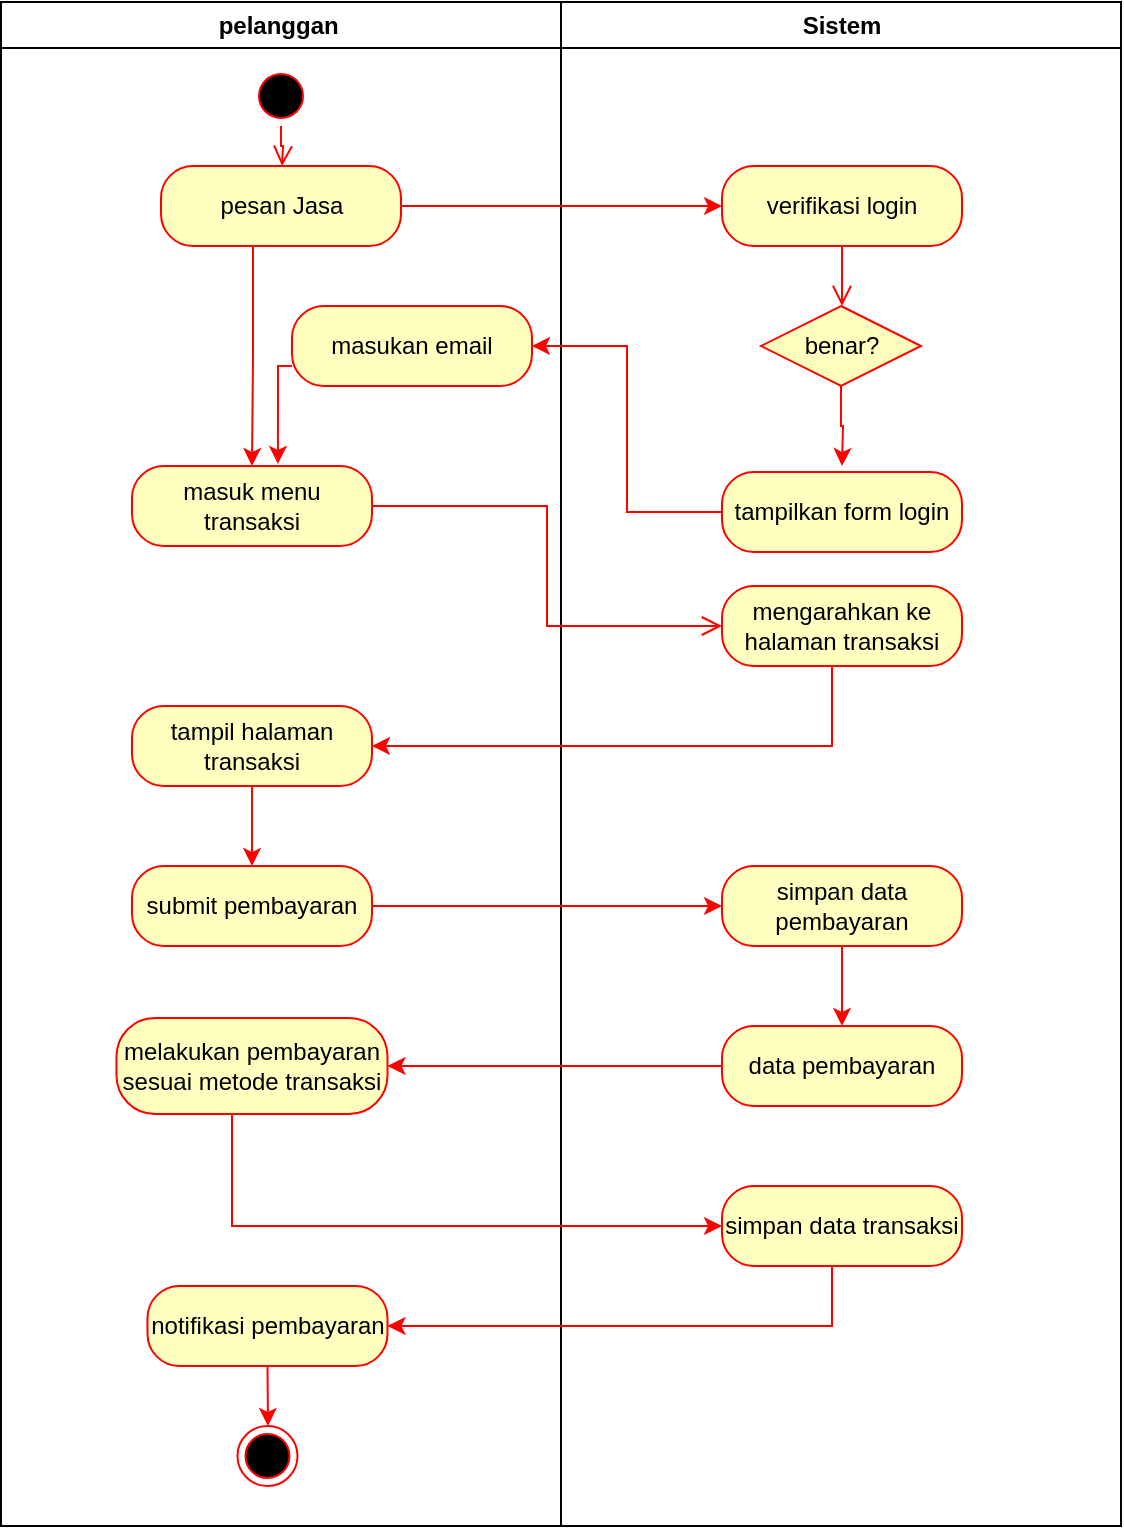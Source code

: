 <mxfile version="20.8.23" type="github">
  <diagram name="Page-1" id="e7e014a7-5840-1c2e-5031-d8a46d1fe8dd">
    <mxGraphModel dx="880" dy="444" grid="1" gridSize="10" guides="1" tooltips="1" connect="1" arrows="1" fold="1" page="1" pageScale="1" pageWidth="1169" pageHeight="826" background="none" math="0" shadow="0">
      <root>
        <mxCell id="0" />
        <mxCell id="1" parent="0" />
        <mxCell id="2" value="pelanggan " style="swimlane;whiteSpace=wrap;startSize=23;" parent="1" vertex="1">
          <mxGeometry x="164.5" y="128" width="280" height="762" as="geometry" />
        </mxCell>
        <mxCell id="B1rb92VfdwMcJJiaZgfH-42" value="" style="ellipse;html=1;shape=startState;fillColor=#000000;strokeColor=#ff0000;" vertex="1" parent="2">
          <mxGeometry x="125" y="32" width="30" height="30" as="geometry" />
        </mxCell>
        <mxCell id="B1rb92VfdwMcJJiaZgfH-43" value="" style="edgeStyle=orthogonalEdgeStyle;html=1;verticalAlign=bottom;endArrow=open;endSize=8;strokeColor=#ff0000;rounded=0;" edge="1" source="B1rb92VfdwMcJJiaZgfH-42" parent="2">
          <mxGeometry relative="1" as="geometry">
            <mxPoint x="140.5" y="82" as="targetPoint" />
          </mxGeometry>
        </mxCell>
        <mxCell id="B1rb92VfdwMcJJiaZgfH-61" style="edgeStyle=orthogonalEdgeStyle;rounded=0;orthogonalLoop=1;jettySize=auto;html=1;exitX=0.5;exitY=1;exitDx=0;exitDy=0;entryX=0.5;entryY=0;entryDx=0;entryDy=0;strokeColor=#FF0000;" edge="1" parent="2" source="B1rb92VfdwMcJJiaZgfH-44" target="B1rb92VfdwMcJJiaZgfH-59">
          <mxGeometry relative="1" as="geometry">
            <Array as="points">
              <mxPoint x="126" y="122" />
              <mxPoint x="126" y="177" />
            </Array>
          </mxGeometry>
        </mxCell>
        <mxCell id="B1rb92VfdwMcJJiaZgfH-44" value="pesan Jasa" style="rounded=1;whiteSpace=wrap;html=1;arcSize=40;fontColor=#000000;fillColor=#ffffc0;strokeColor=#ff0000;" vertex="1" parent="2">
          <mxGeometry x="80" y="82" width="120" height="40" as="geometry" />
        </mxCell>
        <mxCell id="B1rb92VfdwMcJJiaZgfH-62" style="edgeStyle=orthogonalEdgeStyle;rounded=0;orthogonalLoop=1;jettySize=auto;html=1;exitX=0;exitY=0.75;exitDx=0;exitDy=0;entryX=0.608;entryY=-0.025;entryDx=0;entryDy=0;entryPerimeter=0;strokeColor=#FF0000;" edge="1" parent="2" source="B1rb92VfdwMcJJiaZgfH-55" target="B1rb92VfdwMcJJiaZgfH-59">
          <mxGeometry relative="1" as="geometry">
            <Array as="points">
              <mxPoint x="138" y="182" />
            </Array>
          </mxGeometry>
        </mxCell>
        <mxCell id="B1rb92VfdwMcJJiaZgfH-55" value="masukan email" style="rounded=1;whiteSpace=wrap;html=1;arcSize=40;fontColor=#000000;fillColor=#ffffc0;strokeColor=#ff0000;" vertex="1" parent="2">
          <mxGeometry x="145.5" y="152" width="120" height="40" as="geometry" />
        </mxCell>
        <mxCell id="B1rb92VfdwMcJJiaZgfH-59" value="masuk menu transaksi" style="rounded=1;whiteSpace=wrap;html=1;arcSize=40;fontColor=#000000;fillColor=#ffffc0;strokeColor=#ff0000;" vertex="1" parent="2">
          <mxGeometry x="65.5" y="232" width="120" height="40" as="geometry" />
        </mxCell>
        <mxCell id="B1rb92VfdwMcJJiaZgfH-71" style="edgeStyle=elbowEdgeStyle;rounded=0;orthogonalLoop=1;jettySize=auto;html=1;exitX=0.5;exitY=1;exitDx=0;exitDy=0;entryX=0.5;entryY=0;entryDx=0;entryDy=0;strokeColor=#FF0000;" edge="1" parent="2" source="B1rb92VfdwMcJJiaZgfH-64" target="B1rb92VfdwMcJJiaZgfH-69">
          <mxGeometry relative="1" as="geometry" />
        </mxCell>
        <mxCell id="B1rb92VfdwMcJJiaZgfH-64" value="tampil halaman transaksi" style="rounded=1;whiteSpace=wrap;html=1;arcSize=40;fontColor=#000000;fillColor=#ffffc0;strokeColor=#ff0000;" vertex="1" parent="2">
          <mxGeometry x="65.5" y="352" width="120" height="40" as="geometry" />
        </mxCell>
        <mxCell id="B1rb92VfdwMcJJiaZgfH-69" value="submit pembayaran" style="rounded=1;whiteSpace=wrap;html=1;arcSize=40;fontColor=#000000;fillColor=#ffffc0;strokeColor=#ff0000;" vertex="1" parent="2">
          <mxGeometry x="65.5" y="432" width="120" height="40" as="geometry" />
        </mxCell>
        <mxCell id="B1rb92VfdwMcJJiaZgfH-76" value="melakukan pembayaran sesuai metode transaksi" style="rounded=1;whiteSpace=wrap;html=1;arcSize=40;fontColor=#000000;fillColor=#ffffc0;strokeColor=#ff0000;" vertex="1" parent="2">
          <mxGeometry x="57.75" y="508" width="135.5" height="48" as="geometry" />
        </mxCell>
        <mxCell id="B1rb92VfdwMcJJiaZgfH-83" style="edgeStyle=elbowEdgeStyle;rounded=0;orthogonalLoop=1;jettySize=auto;html=1;exitX=0.5;exitY=1;exitDx=0;exitDy=0;entryX=0.5;entryY=0;entryDx=0;entryDy=0;strokeColor=#FF0000;" edge="1" parent="2" source="B1rb92VfdwMcJJiaZgfH-80" target="B1rb92VfdwMcJJiaZgfH-82">
          <mxGeometry relative="1" as="geometry" />
        </mxCell>
        <mxCell id="B1rb92VfdwMcJJiaZgfH-80" value="notifikasi pembayaran" style="rounded=1;whiteSpace=wrap;html=1;arcSize=40;fontColor=#000000;fillColor=#ffffc0;strokeColor=#ff0000;" vertex="1" parent="2">
          <mxGeometry x="73.25" y="642" width="120" height="40" as="geometry" />
        </mxCell>
        <mxCell id="B1rb92VfdwMcJJiaZgfH-82" value="" style="ellipse;html=1;shape=endState;fillColor=#000000;strokeColor=#ff0000;" vertex="1" parent="2">
          <mxGeometry x="118.25" y="712" width="30" height="30" as="geometry" />
        </mxCell>
        <mxCell id="3" value="Sistem" style="swimlane;whiteSpace=wrap" parent="1" vertex="1">
          <mxGeometry x="444.5" y="128" width="280" height="762" as="geometry" />
        </mxCell>
        <mxCell id="B1rb92VfdwMcJJiaZgfH-46" value="verifikasi login" style="rounded=1;whiteSpace=wrap;html=1;arcSize=40;fontColor=#000000;fillColor=#ffffc0;strokeColor=#ff0000;" vertex="1" parent="3">
          <mxGeometry x="80.5" y="82" width="120" height="40" as="geometry" />
        </mxCell>
        <mxCell id="B1rb92VfdwMcJJiaZgfH-47" value="" style="edgeStyle=orthogonalEdgeStyle;html=1;verticalAlign=bottom;endArrow=open;endSize=8;strokeColor=#ff0000;rounded=0;" edge="1" source="B1rb92VfdwMcJJiaZgfH-46" parent="3">
          <mxGeometry relative="1" as="geometry">
            <mxPoint x="140.5" y="152" as="targetPoint" />
          </mxGeometry>
        </mxCell>
        <mxCell id="B1rb92VfdwMcJJiaZgfH-54" style="edgeStyle=orthogonalEdgeStyle;rounded=0;orthogonalLoop=1;jettySize=auto;html=1;exitX=0.5;exitY=1;exitDx=0;exitDy=0;strokeColor=#FF0000;" edge="1" parent="3" source="B1rb92VfdwMcJJiaZgfH-49">
          <mxGeometry relative="1" as="geometry">
            <mxPoint x="140.5" y="232" as="targetPoint" />
          </mxGeometry>
        </mxCell>
        <mxCell id="B1rb92VfdwMcJJiaZgfH-49" value="benar?" style="rhombus;whiteSpace=wrap;html=1;fontColor=#000000;fillColor=#ffffc0;strokeColor=#ff0000;" vertex="1" parent="3">
          <mxGeometry x="100" y="152" width="80" height="40" as="geometry" />
        </mxCell>
        <mxCell id="B1rb92VfdwMcJJiaZgfH-52" value="tampilkan form login" style="rounded=1;whiteSpace=wrap;html=1;arcSize=40;fontColor=#000000;fillColor=#ffffc0;strokeColor=#ff0000;" vertex="1" parent="3">
          <mxGeometry x="80.5" y="235" width="120" height="40" as="geometry" />
        </mxCell>
        <mxCell id="B1rb92VfdwMcJJiaZgfH-63" value="mengarahkan ke halaman transaksi" style="rounded=1;whiteSpace=wrap;html=1;arcSize=40;fontColor=#000000;fillColor=#ffffc0;strokeColor=#ff0000;" vertex="1" parent="3">
          <mxGeometry x="80.5" y="292" width="120" height="40" as="geometry" />
        </mxCell>
        <mxCell id="B1rb92VfdwMcJJiaZgfH-75" style="edgeStyle=elbowEdgeStyle;rounded=0;orthogonalLoop=1;jettySize=auto;html=1;exitX=0.5;exitY=1;exitDx=0;exitDy=0;entryX=0.5;entryY=0;entryDx=0;entryDy=0;strokeColor=#FF0000;" edge="1" parent="3" source="B1rb92VfdwMcJJiaZgfH-72" target="B1rb92VfdwMcJJiaZgfH-74">
          <mxGeometry relative="1" as="geometry" />
        </mxCell>
        <mxCell id="B1rb92VfdwMcJJiaZgfH-72" value="simpan data pembayaran" style="rounded=1;whiteSpace=wrap;html=1;arcSize=40;fontColor=#000000;fillColor=#ffffc0;strokeColor=#ff0000;" vertex="1" parent="3">
          <mxGeometry x="80.5" y="432" width="120" height="40" as="geometry" />
        </mxCell>
        <mxCell id="B1rb92VfdwMcJJiaZgfH-74" value="data pembayaran" style="rounded=1;whiteSpace=wrap;html=1;arcSize=40;fontColor=#000000;fillColor=#ffffc0;strokeColor=#ff0000;" vertex="1" parent="3">
          <mxGeometry x="80.5" y="512" width="120" height="40" as="geometry" />
        </mxCell>
        <mxCell id="B1rb92VfdwMcJJiaZgfH-78" value="simpan data transaksi" style="rounded=1;whiteSpace=wrap;html=1;arcSize=40;fontColor=#000000;fillColor=#ffffc0;strokeColor=#ff0000;" vertex="1" parent="3">
          <mxGeometry x="80.5" y="592" width="120" height="40" as="geometry" />
        </mxCell>
        <mxCell id="B1rb92VfdwMcJJiaZgfH-48" style="edgeStyle=orthogonalEdgeStyle;rounded=0;orthogonalLoop=1;jettySize=auto;html=1;entryX=0;entryY=0.5;entryDx=0;entryDy=0;strokeColor=#FF0000;" edge="1" parent="1" source="B1rb92VfdwMcJJiaZgfH-44" target="B1rb92VfdwMcJJiaZgfH-46">
          <mxGeometry relative="1" as="geometry" />
        </mxCell>
        <mxCell id="B1rb92VfdwMcJJiaZgfH-56" style="edgeStyle=orthogonalEdgeStyle;rounded=0;orthogonalLoop=1;jettySize=auto;html=1;exitX=0;exitY=0.5;exitDx=0;exitDy=0;entryX=1;entryY=0.5;entryDx=0;entryDy=0;strokeColor=#FF0000;" edge="1" parent="1" source="B1rb92VfdwMcJJiaZgfH-52" target="B1rb92VfdwMcJJiaZgfH-55">
          <mxGeometry relative="1" as="geometry" />
        </mxCell>
        <mxCell id="B1rb92VfdwMcJJiaZgfH-60" value="" style="edgeStyle=elbowEdgeStyle;html=1;verticalAlign=bottom;endArrow=open;endSize=8;strokeColor=#ff0000;rounded=0;entryX=0;entryY=0.5;entryDx=0;entryDy=0;" edge="1" source="B1rb92VfdwMcJJiaZgfH-59" parent="1" target="B1rb92VfdwMcJJiaZgfH-63">
          <mxGeometry relative="1" as="geometry">
            <mxPoint x="290" y="450" as="targetPoint" />
          </mxGeometry>
        </mxCell>
        <mxCell id="B1rb92VfdwMcJJiaZgfH-66" style="edgeStyle=elbowEdgeStyle;rounded=0;orthogonalLoop=1;jettySize=auto;html=1;entryX=1;entryY=0.5;entryDx=0;entryDy=0;strokeColor=#FF0000;" edge="1" parent="1" source="B1rb92VfdwMcJJiaZgfH-63" target="B1rb92VfdwMcJJiaZgfH-64">
          <mxGeometry relative="1" as="geometry">
            <Array as="points">
              <mxPoint x="580" y="490" />
            </Array>
          </mxGeometry>
        </mxCell>
        <mxCell id="B1rb92VfdwMcJJiaZgfH-73" style="edgeStyle=elbowEdgeStyle;rounded=0;orthogonalLoop=1;jettySize=auto;html=1;exitX=1;exitY=0.5;exitDx=0;exitDy=0;entryX=0;entryY=0.5;entryDx=0;entryDy=0;strokeColor=#FF0000;" edge="1" parent="1" source="B1rb92VfdwMcJJiaZgfH-69" target="B1rb92VfdwMcJJiaZgfH-72">
          <mxGeometry relative="1" as="geometry" />
        </mxCell>
        <mxCell id="B1rb92VfdwMcJJiaZgfH-77" style="edgeStyle=elbowEdgeStyle;rounded=0;orthogonalLoop=1;jettySize=auto;html=1;entryX=1;entryY=0.5;entryDx=0;entryDy=0;strokeColor=#FF0000;" edge="1" parent="1" source="B1rb92VfdwMcJJiaZgfH-74" target="B1rb92VfdwMcJJiaZgfH-76">
          <mxGeometry relative="1" as="geometry" />
        </mxCell>
        <mxCell id="B1rb92VfdwMcJJiaZgfH-79" style="edgeStyle=elbowEdgeStyle;rounded=0;orthogonalLoop=1;jettySize=auto;html=1;entryX=0;entryY=0.5;entryDx=0;entryDy=0;strokeColor=#FF0000;" edge="1" parent="1" source="B1rb92VfdwMcJJiaZgfH-76" target="B1rb92VfdwMcJJiaZgfH-78">
          <mxGeometry relative="1" as="geometry">
            <Array as="points">
              <mxPoint x="280" y="720" />
            </Array>
          </mxGeometry>
        </mxCell>
        <mxCell id="B1rb92VfdwMcJJiaZgfH-81" style="edgeStyle=elbowEdgeStyle;rounded=0;orthogonalLoop=1;jettySize=auto;html=1;entryX=1;entryY=0.5;entryDx=0;entryDy=0;strokeColor=#FF0000;" edge="1" parent="1" source="B1rb92VfdwMcJJiaZgfH-78" target="B1rb92VfdwMcJJiaZgfH-80">
          <mxGeometry relative="1" as="geometry">
            <Array as="points">
              <mxPoint x="580" y="770" />
            </Array>
          </mxGeometry>
        </mxCell>
      </root>
    </mxGraphModel>
  </diagram>
</mxfile>

